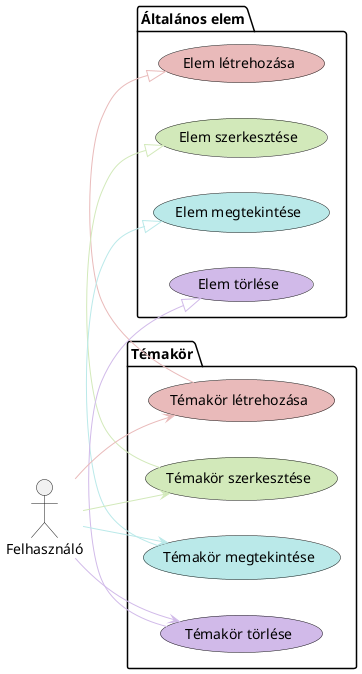 @startuml Topic Diagram

left to right direction

actor Felhasználó

package "Általános elem" {
    usecase "Elem létrehozása" as CreateElement #E9BABA
    usecase "Elem szerkesztése" as EditElement #D2E9BA
    usecase "Elem megtekintése" as ViewElement #BAE9E9
    usecase "Elem törlése" as DeleteElement #D1BAE9
}

package "Témakör" {
    usecase "Témakör létrehozása" as CreateTopic #E9BABA
    usecase "Témakör szerkesztése" as EditTopic #D2E9BA
    usecase "Témakör megtekintése" as ViewTopic #BAE9E9
    usecase "Témakör törlése" as DeleteTopic #D1BAE9

    CreateTopic -[#E9BABA]|> CreateElement
    EditTopic -[#D2E9BA]|> EditElement
    ViewTopic -[#BAE9E9]|> ViewElement
    DeleteTopic -[#D1BAE9]|> DeleteElement
}

Felhasználó -[#E9BABA]-> CreateTopic
Felhasználó -[#D2E9BA]-> EditTopic
Felhasználó -[#BAE9E9]-> ViewTopic
Felhasználó -[#D1BAE9]-> DeleteTopic

@enduml
